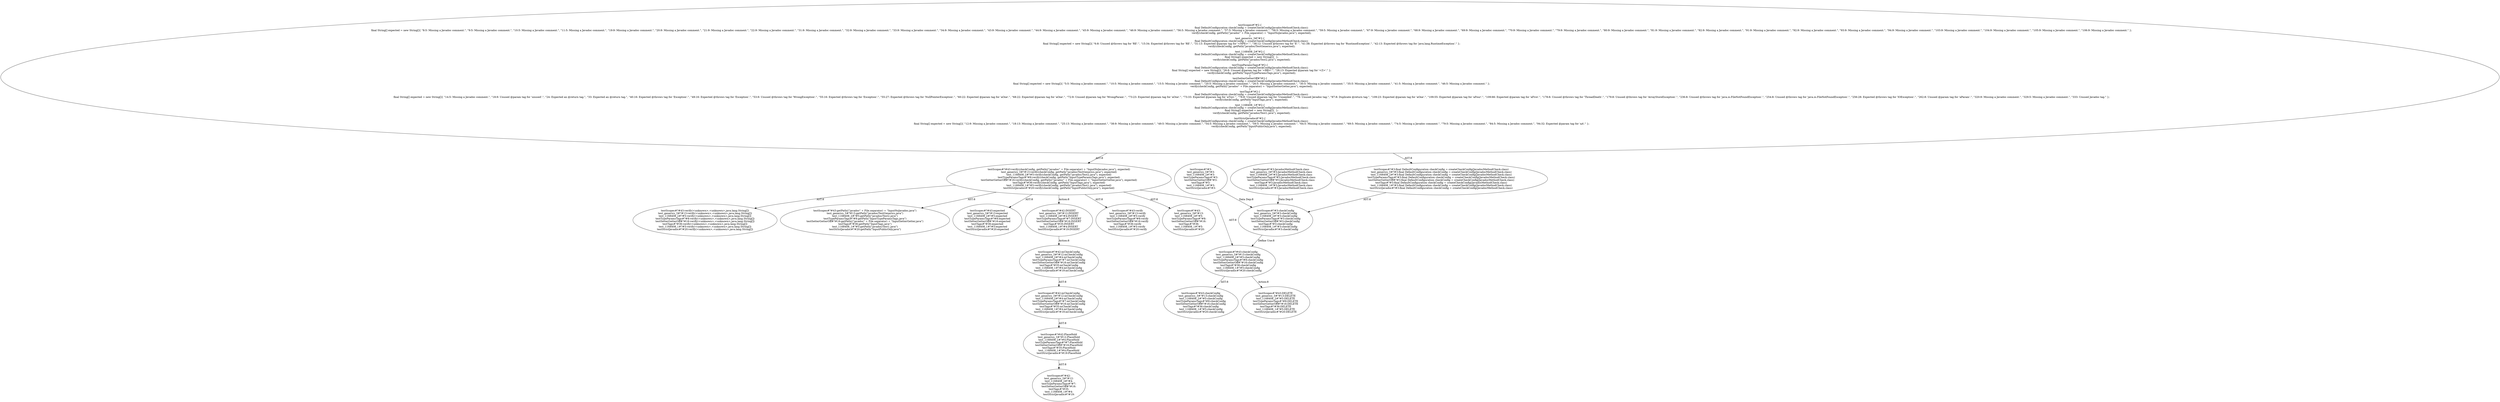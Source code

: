 digraph "Pattern" {
0 [label="testScopes#?#43:DELETE
test_generics_3#?#13:DELETE
test_1168408_2#?#5:DELETE
testTypeParamsTags#?#8:DELETE
testSetterGetterOff#?#16:DELETE
testTags#?#36:DELETE
test_1168408_1#?#5:DELETE
testStrictJavadoc#?#20:DELETE" shape=ellipse]
1 [label="testScopes#?#43:checkConfig
test_generics_3#?#13:checkConfig
test_1168408_2#?#5:checkConfig
testTypeParamsTags#?#8:checkConfig
testSetterGetterOff#?#16:checkConfig
testTags#?#36:checkConfig
test_1168408_1#?#5:checkConfig
testStrictJavadoc#?#20:checkConfig" shape=ellipse]
2 [label="testScopes#?#3:checkConfig
test_generics_3#?#3:checkConfig
test_1168408_2#?#3:checkConfig
testTypeParamsTags#?#3:checkConfig
testSetterGetterOff#?#3:checkConfig
testTags#?#3:checkConfig
test_1168408_1#?#3:checkConfig
testStrictJavadoc#?#3:checkConfig" shape=ellipse]
3 [label="testScopes#?#3:final DefaultConfiguration checkConfig = createCheckConfig(JavadocMethodCheck.class)
test_generics_3#?#3:final DefaultConfiguration checkConfig = createCheckConfig(JavadocMethodCheck.class)
test_1168408_2#?#3:final DefaultConfiguration checkConfig = createCheckConfig(JavadocMethodCheck.class)
testTypeParamsTags#?#3:final DefaultConfiguration checkConfig = createCheckConfig(JavadocMethodCheck.class)
testSetterGetterOff#?#3:final DefaultConfiguration checkConfig = createCheckConfig(JavadocMethodCheck.class)
testTags#?#3:final DefaultConfiguration checkConfig = createCheckConfig(JavadocMethodCheck.class)
test_1168408_1#?#3:final DefaultConfiguration checkConfig = createCheckConfig(JavadocMethodCheck.class)
testStrictJavadoc#?#3:final DefaultConfiguration checkConfig = createCheckConfig(JavadocMethodCheck.class)" shape=ellipse]
4 [label="testScopes#?#3:
test_generics_3#?#3:
test_1168408_2#?#3:
testTypeParamsTags#?#3:
testSetterGetterOff#?#3:
testTags#?#3:
test_1168408_1#?#3:
testStrictJavadoc#?#3:" shape=ellipse]
5 [label="testScopes#?#3:JavadocMethodCheck.class
test_generics_3#?#3:JavadocMethodCheck.class
test_1168408_2#?#3:JavadocMethodCheck.class
testTypeParamsTags#?#3:JavadocMethodCheck.class
testSetterGetterOff#?#3:JavadocMethodCheck.class
testTags#?#3:JavadocMethodCheck.class
test_1168408_1#?#3:JavadocMethodCheck.class
testStrictJavadoc#?#3:JavadocMethodCheck.class" shape=ellipse]
6 [label="testScopes#?#43:verify(checkConfig, getPath((\"javadoc\" + File.separator) + \"InputNoJavadoc.java\"), expected)
test_generics_3#?#13:verify(checkConfig, getPath(\"javadoc/TestGenerics.java\"), expected)
test_1168408_2#?#5:verify(checkConfig, getPath(\"javadoc/Test2.java\"), expected)
testTypeParamsTags#?#8:verify(checkConfig, getPath(\"InputTypeParamsTags.java\"), expected)
testSetterGetterOff#?#16:verify(checkConfig, getPath((\"javadoc\" + File.separator) + \"InputSetterGetter.java\"), expected)
testTags#?#36:verify(checkConfig, getPath(\"InputTags.java\"), expected)
test_1168408_1#?#5:verify(checkConfig, getPath(\"javadoc/Test1.java\"), expected)
testStrictJavadoc#?#20:verify(checkConfig, getPath(\"InputPublicOnly.java\"), expected)" shape=ellipse]
7 [label="testScopes#?#2:\{
    final DefaultConfiguration checkConfig = createCheckConfig(JavadocMethodCheck.class);
    final String[] expected = new String[]\{ \"8:5: Missing a Javadoc comment.\", \"9:5: Missing a Javadoc comment.\", \"10:5: Missing a Javadoc comment.\", \"11:5: Missing a Javadoc comment.\", \"19:9: Missing a Javadoc comment.\", \"20:9: Missing a Javadoc comment.\", \"21:9: Missing a Javadoc comment.\", \"22:9: Missing a Javadoc comment.\", \"31:9: Missing a Javadoc comment.\", \"32:9: Missing a Javadoc comment.\", \"33:9: Missing a Javadoc comment.\", \"34:9: Missing a Javadoc comment.\", \"43:9: Missing a Javadoc comment.\", \"44:9: Missing a Javadoc comment.\", \"45:9: Missing a Javadoc comment.\", \"46:9: Missing a Javadoc comment.\", \"56:5: Missing a Javadoc comment.\", \"57:5: Missing a Javadoc comment.\", \"58:5: Missing a Javadoc comment.\", \"59:5: Missing a Javadoc comment.\", \"67:9: Missing a Javadoc comment.\", \"68:9: Missing a Javadoc comment.\", \"69:9: Missing a Javadoc comment.\", \"70:9: Missing a Javadoc comment.\", \"79:9: Missing a Javadoc comment.\", \"80:9: Missing a Javadoc comment.\", \"81:9: Missing a Javadoc comment.\", \"82:9: Missing a Javadoc comment.\", \"91:9: Missing a Javadoc comment.\", \"92:9: Missing a Javadoc comment.\", \"93:9: Missing a Javadoc comment.\", \"94:9: Missing a Javadoc comment.\", \"103:9: Missing a Javadoc comment.\", \"104:9: Missing a Javadoc comment.\", \"105:9: Missing a Javadoc comment.\", \"106:9: Missing a Javadoc comment.\" \};
    verify(checkConfig, getPath((\"javadoc\" + File.separator) + \"InputNoJavadoc.java\"), expected);
\}
test_generics_3#?#2:\{
    final DefaultConfiguration checkConfig = createCheckConfig(JavadocMethodCheck.class);
    final String[] expected = new String[]\{ \"6:8: Unused @throws tag for 'RE'.\", \"15:34: Expected @throws tag for 'RE'.\", \"31:13: Expected @param tag for '<NPE>'.\", \"38:12: Unused @throws tag for 'E'.\", \"41:38: Expected @throws tag for 'RuntimeException'.\", \"42:13: Expected @throws tag for 'java.lang.RuntimeException'.\" \};
    verify(checkConfig, getPath(\"javadoc/TestGenerics.java\"), expected);
\}
test_1168408_2#?#2:\{
    final DefaultConfiguration checkConfig = createCheckConfig(JavadocMethodCheck.class);
    final String[] expected = new String[]\{  \};
    verify(checkConfig, getPath(\"javadoc/Test2.java\"), expected);
\}
testTypeParamsTags#?#2:\{
    final DefaultConfiguration checkConfig = createCheckConfig(JavadocMethodCheck.class);
    final String[] expected = new String[]\{ \"26:8: Unused @param tag for '<BB>'.\", \"28:13: Expected @param tag for '<Z>'.\" \};
    verify(checkConfig, getPath(\"InputTypeParamsTags.java\"), expected);
\}
testSetterGetterOff#?#2:\{
    final DefaultConfiguration checkConfig = createCheckConfig(JavadocMethodCheck.class);
    final String[] expected = new String[]\{ \"5:5: Missing a Javadoc comment.\", \"10:5: Missing a Javadoc comment.\", \"15:5: Missing a Javadoc comment.\", \"20:5: Missing a Javadoc comment.\", \"26:5: Missing a Javadoc comment.\", \"30:5: Missing a Javadoc comment.\", \"35:5: Missing a Javadoc comment.\", \"41:5: Missing a Javadoc comment.\", \"46:5: Missing a Javadoc comment.\" \};
    verify(checkConfig, getPath((\"javadoc\" + File.separator) + \"InputSetterGetter.java\"), expected);
\}
testTags#?#2:\{
    final DefaultConfiguration checkConfig = createCheckConfig(JavadocMethodCheck.class);
    final String[] expected = new String[]\{ \"14:5: Missing a Javadoc comment.\", \"18:9: Unused @param tag for 'unused'.\", \"24: Expected an @return tag.\", \"33: Expected an @return tag.\", \"40:16: Expected @throws tag for 'Exception'.\", \"49:16: Expected @throws tag for 'Exception'.\", \"53:9: Unused @throws tag for 'WrongException'.\", \"55:16: Expected @throws tag for 'Exception'.\", \"55:27: Expected @throws tag for 'NullPointerException'.\", \"60:22: Expected @param tag for 'aOne'.\", \"68:22: Expected @param tag for 'aOne'.\", \"72:9: Unused @param tag for 'WrongParam'.\", \"73:23: Expected @param tag for 'aOne'.\", \"73:33: Expected @param tag for 'aTwo'.\", \"78:8: Unused @param tag for 'Unneeded'.\", \"79: Unused Javadoc tag.\", \"87:8: Duplicate @return tag.\", \"109:23: Expected @param tag for 'aOne'.\", \"109:55: Expected @param tag for 'aFour'.\", \"109:66: Expected @param tag for 'aFive'.\", \"178:8: Unused @throws tag for 'ThreadDeath'.\", \"179:8: Unused @throws tag for 'ArrayStoreException'.\", \"236:8: Unused @throws tag for 'java.io.FileNotFoundException'.\", \"254:8: Unused @throws tag for 'java.io.FileNotFoundException'.\", \"256:28: Expected @throws tag for 'IOException'.\", \"262:8: Unused @param tag for 'aParam'.\", \"320:9: Missing a Javadoc comment.\", \"329:5: Missing a Javadoc comment.\", \"333: Unused Javadoc tag.\" \};
    verify(checkConfig, getPath(\"InputTags.java\"), expected);
\}
test_1168408_1#?#2:\{
    final DefaultConfiguration checkConfig = createCheckConfig(JavadocMethodCheck.class);
    final String[] expected = new String[]\{  \};
    verify(checkConfig, getPath(\"javadoc/Test1.java\"), expected);
\}
testStrictJavadoc#?#2:\{
    final DefaultConfiguration checkConfig = createCheckConfig(JavadocMethodCheck.class);
    final String[] expected = new String[]\{ \"12:9: Missing a Javadoc comment.\", \"18:13: Missing a Javadoc comment.\", \"25:13: Missing a Javadoc comment.\", \"38:9: Missing a Javadoc comment.\", \"49:5: Missing a Javadoc comment.\", \"54:5: Missing a Javadoc comment.\", \"59:5: Missing a Javadoc comment.\", \"64:5: Missing a Javadoc comment.\", \"69:5: Missing a Javadoc comment.\", \"74:5: Missing a Javadoc comment.\", \"79:5: Missing a Javadoc comment.\", \"84:5: Missing a Javadoc comment.\", \"94:32: Expected @param tag for 'aA'.\" \};
    verify(checkConfig, getPath(\"InputPublicOnly.java\"), expected);
\}" shape=ellipse]
8 [label="testScopes#?#43:verify
test_generics_3#?#13:verify
test_1168408_2#?#5:verify
testTypeParamsTags#?#8:verify
testSetterGetterOff#?#16:verify
testTags#?#36:verify
test_1168408_1#?#5:verify
testStrictJavadoc#?#20:verify" shape=ellipse]
9 [label="testScopes#?#43:
test_generics_3#?#13:
test_1168408_2#?#5:
testTypeParamsTags#?#8:
testSetterGetterOff#?#16:
testTags#?#36:
test_1168408_1#?#5:
testStrictJavadoc#?#20:" shape=ellipse]
10 [label="testScopes#?#43:verify(<unknown>,<unknown>,java.lang.String[])
test_generics_3#?#13:verify(<unknown>,<unknown>,java.lang.String[])
test_1168408_2#?#5:verify(<unknown>,<unknown>,java.lang.String[])
testTypeParamsTags#?#8:verify(<unknown>,<unknown>,java.lang.String[])
testSetterGetterOff#?#16:verify(<unknown>,<unknown>,java.lang.String[])
testTags#?#36:verify(<unknown>,<unknown>,java.lang.String[])
test_1168408_1#?#5:verify(<unknown>,<unknown>,java.lang.String[])
testStrictJavadoc#?#20:verify(<unknown>,<unknown>,java.lang.String[])" shape=ellipse]
11 [label="testScopes#?#43:getPath((\"javadoc\" + File.separator) + \"InputNoJavadoc.java\")
test_generics_3#?#13:getPath(\"javadoc/TestGenerics.java\")
test_1168408_2#?#5:getPath(\"javadoc/Test2.java\")
testTypeParamsTags#?#8:getPath(\"InputTypeParamsTags.java\")
testSetterGetterOff#?#16:getPath((\"javadoc\" + File.separator) + \"InputSetterGetter.java\")
testTags#?#36:getPath(\"InputTags.java\")
test_1168408_1#?#5:getPath(\"javadoc/Test1.java\")
testStrictJavadoc#?#20:getPath(\"InputPublicOnly.java\")" shape=ellipse]
12 [label="testScopes#?#43:expected
test_generics_3#?#13:expected
test_1168408_2#?#5:expected
testTypeParamsTags#?#8:expected
testSetterGetterOff#?#16:expected
testTags#?#36:expected
test_1168408_1#?#5:expected
testStrictJavadoc#?#20:expected" shape=ellipse]
13 [label="testScopes#?#42:INSERT
test_generics_3#?#12:INSERT
test_1168408_2#?#4:INSERT
testTypeParamsTags#?#7:INSERT
testSetterGetterOff#?#16:INSERT
testTags#?#35:INSERT
test_1168408_1#?#4:INSERT
testStrictJavadoc#?#19:INSERT" shape=ellipse]
14 [label="testScopes#?#42:mCheckConfig
test_generics_3#?#12:mCheckConfig
test_1168408_2#?#4:mCheckConfig
testTypeParamsTags#?#7:mCheckConfig
testSetterGetterOff#?#16:mCheckConfig
testTags#?#35:mCheckConfig
test_1168408_1#?#4:mCheckConfig
testStrictJavadoc#?#19:mCheckConfig" shape=ellipse]
15 [label="testScopes#?#42:mCheckConfig
test_generics_3#?#12:mCheckConfig
test_1168408_2#?#4:mCheckConfig
testTypeParamsTags#?#7:mCheckConfig
testSetterGetterOff#?#16:mCheckConfig
testTags#?#35:mCheckConfig
test_1168408_1#?#4:mCheckConfig
testStrictJavadoc#?#19:mCheckConfig" shape=ellipse]
16 [label="testScopes#?#42:PlaceHold
test_generics_3#?#12:PlaceHold
test_1168408_2#?#4:PlaceHold
testTypeParamsTags#?#7:PlaceHold
testSetterGetterOff#?#16:PlaceHold
testTags#?#35:PlaceHold
test_1168408_1#?#4:PlaceHold
testStrictJavadoc#?#19:PlaceHold" shape=ellipse]
17 [label="testScopes#?#42:
test_generics_3#?#12:
test_1168408_2#?#4:
testTypeParamsTags#?#7:
testSetterGetterOff#?#16:
testTags#?#35:
test_1168408_1#?#4:
testStrictJavadoc#?#19:" shape=ellipse]
18 [label="testScopes#?#43:checkConfig
test_generics_3#?#13:checkConfig
test_1168408_2#?#5:checkConfig
testTypeParamsTags#?#8:checkConfig
testSetterGetterOff#?#16:checkConfig
testTags#?#36:checkConfig
test_1168408_1#?#5:checkConfig
testStrictJavadoc#?#20:checkConfig" shape=ellipse]
1 -> 0 [label="Action:8"];
1 -> 18 [label="AST:8"];
2 -> 1 [label="Define Use:8"];
3 -> 2 [label="AST:8"];
4 -> 2 [label="Data Dep:8"];
5 -> 2 [label="Data Dep:8"];
6 -> 1 [label="AST:8"];
6 -> 8 [label="AST:8"];
6 -> 9 [label="AST:8"];
6 -> 10 [label="AST:8"];
6 -> 11 [label="AST:8"];
6 -> 12 [label="AST:8"];
6 -> 13 [label="Action:8"];
7 -> 3 [label="AST:8"];
7 -> 6 [label="AST:8"];
13 -> 14 [label="Action:8"];
14 -> 15 [label="AST:8"];
15 -> 16 [label="AST:8"];
16 -> 17 [label="AST:8"];
}